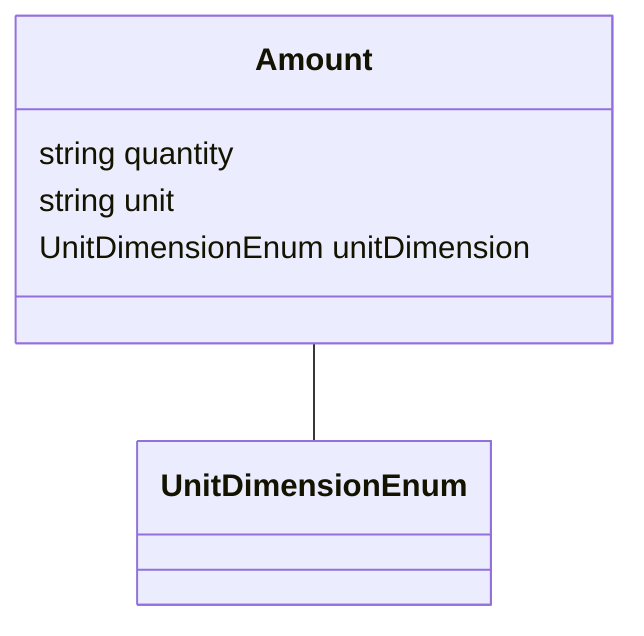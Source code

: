 classDiagram
  Amount -- UnitDimensionEnum


class Amount {

  string quantity
  string unit
  UnitDimensionEnum unitDimension

}